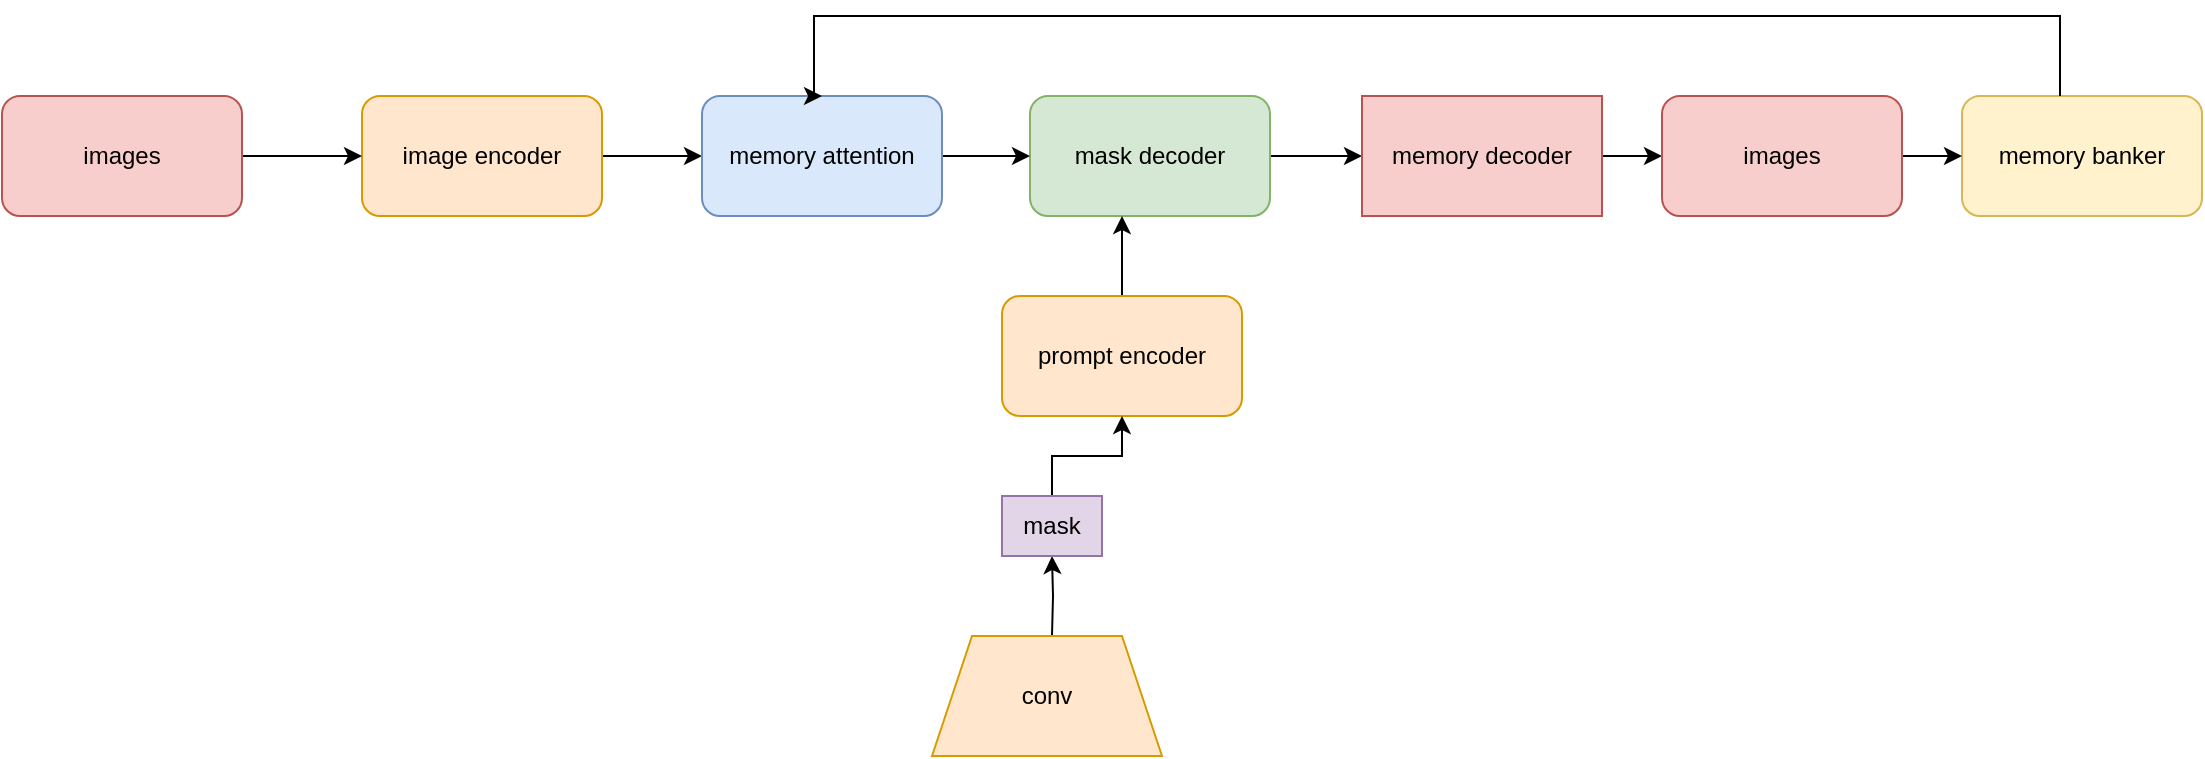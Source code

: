 <mxfile version="24.8.2">
  <diagram name="第 1 页" id="KlFhxi5ntgHCqnPJAqXC">
    <mxGraphModel dx="1811" dy="659" grid="1" gridSize="10" guides="1" tooltips="1" connect="1" arrows="1" fold="1" page="1" pageScale="1" pageWidth="827" pageHeight="1169" math="0" shadow="0">
      <root>
        <mxCell id="0" />
        <mxCell id="1" parent="0" />
        <mxCell id="8p1GZxGMN91F1QrvazAS-14" style="edgeStyle=orthogonalEdgeStyle;rounded=0;orthogonalLoop=1;jettySize=auto;html=1;entryX=0;entryY=0.5;entryDx=0;entryDy=0;" edge="1" parent="1" source="8p1GZxGMN91F1QrvazAS-1" target="8p1GZxGMN91F1QrvazAS-5">
          <mxGeometry relative="1" as="geometry" />
        </mxCell>
        <mxCell id="8p1GZxGMN91F1QrvazAS-1" value="image encoder" style="rounded=1;whiteSpace=wrap;html=1;fillColor=#ffe6cc;strokeColor=#d79b00;" vertex="1" parent="1">
          <mxGeometry x="20" y="210" width="120" height="60" as="geometry" />
        </mxCell>
        <mxCell id="8p1GZxGMN91F1QrvazAS-17" value="" style="edgeStyle=orthogonalEdgeStyle;rounded=0;orthogonalLoop=1;jettySize=auto;html=1;" edge="1" parent="1" target="8p1GZxGMN91F1QrvazAS-13">
          <mxGeometry relative="1" as="geometry">
            <mxPoint x="365" y="480" as="sourcePoint" />
          </mxGeometry>
        </mxCell>
        <mxCell id="8p1GZxGMN91F1QrvazAS-2" value="conv" style="shape=trapezoid;perimeter=trapezoidPerimeter;whiteSpace=wrap;html=1;fixedSize=1;fillColor=#ffe6cc;strokeColor=#d79b00;" vertex="1" parent="1">
          <mxGeometry x="305" y="480" width="115" height="60" as="geometry" />
        </mxCell>
        <mxCell id="8p1GZxGMN91F1QrvazAS-19" value="" style="edgeStyle=orthogonalEdgeStyle;rounded=0;orthogonalLoop=1;jettySize=auto;html=1;" edge="1" parent="1" source="8p1GZxGMN91F1QrvazAS-3" target="8p1GZxGMN91F1QrvazAS-6">
          <mxGeometry relative="1" as="geometry" />
        </mxCell>
        <mxCell id="8p1GZxGMN91F1QrvazAS-3" value="mask decoder" style="rounded=1;whiteSpace=wrap;html=1;fillColor=#d5e8d4;strokeColor=#82b366;" vertex="1" parent="1">
          <mxGeometry x="354" y="210" width="120" height="60" as="geometry" />
        </mxCell>
        <mxCell id="8p1GZxGMN91F1QrvazAS-15" value="" style="edgeStyle=orthogonalEdgeStyle;rounded=0;orthogonalLoop=1;jettySize=auto;html=1;" edge="1" parent="1" source="8p1GZxGMN91F1QrvazAS-4">
          <mxGeometry relative="1" as="geometry">
            <mxPoint x="400" y="270" as="targetPoint" />
          </mxGeometry>
        </mxCell>
        <mxCell id="8p1GZxGMN91F1QrvazAS-4" value="prompt encoder" style="rounded=1;whiteSpace=wrap;html=1;fillColor=#ffe6cc;strokeColor=#d79b00;" vertex="1" parent="1">
          <mxGeometry x="340" y="310" width="120" height="60" as="geometry" />
        </mxCell>
        <mxCell id="8p1GZxGMN91F1QrvazAS-18" value="" style="edgeStyle=orthogonalEdgeStyle;rounded=0;orthogonalLoop=1;jettySize=auto;html=1;" edge="1" parent="1" source="8p1GZxGMN91F1QrvazAS-5" target="8p1GZxGMN91F1QrvazAS-3">
          <mxGeometry relative="1" as="geometry" />
        </mxCell>
        <mxCell id="8p1GZxGMN91F1QrvazAS-5" value="memory attention" style="rounded=1;whiteSpace=wrap;html=1;fillColor=#dae8fc;strokeColor=#6c8ebf;" vertex="1" parent="1">
          <mxGeometry x="190" y="210" width="120" height="60" as="geometry" />
        </mxCell>
        <mxCell id="8p1GZxGMN91F1QrvazAS-23" value="" style="edgeStyle=orthogonalEdgeStyle;rounded=0;orthogonalLoop=1;jettySize=auto;html=1;" edge="1" parent="1" source="8p1GZxGMN91F1QrvazAS-6" target="8p1GZxGMN91F1QrvazAS-22">
          <mxGeometry relative="1" as="geometry" />
        </mxCell>
        <mxCell id="8p1GZxGMN91F1QrvazAS-6" value="memory decoder" style="rounded=0;whiteSpace=wrap;html=1;fillColor=#f8cecc;strokeColor=#b85450;" vertex="1" parent="1">
          <mxGeometry x="520" y="210" width="120" height="60" as="geometry" />
        </mxCell>
        <mxCell id="8p1GZxGMN91F1QrvazAS-7" value="memory banker" style="rounded=1;whiteSpace=wrap;html=1;fillColor=#fff2cc;strokeColor=#d6b656;" vertex="1" parent="1">
          <mxGeometry x="820" y="210" width="120" height="60" as="geometry" />
        </mxCell>
        <mxCell id="8p1GZxGMN91F1QrvazAS-10" style="edgeStyle=orthogonalEdgeStyle;rounded=0;orthogonalLoop=1;jettySize=auto;html=1;entryX=0;entryY=0.5;entryDx=0;entryDy=0;" edge="1" parent="1" source="8p1GZxGMN91F1QrvazAS-9" target="8p1GZxGMN91F1QrvazAS-1">
          <mxGeometry relative="1" as="geometry" />
        </mxCell>
        <mxCell id="8p1GZxGMN91F1QrvazAS-9" value="images" style="rounded=1;whiteSpace=wrap;html=1;fillColor=#f8cecc;strokeColor=#b85450;" vertex="1" parent="1">
          <mxGeometry x="-160" y="210" width="120" height="60" as="geometry" />
        </mxCell>
        <mxCell id="8p1GZxGMN91F1QrvazAS-16" value="" style="edgeStyle=orthogonalEdgeStyle;rounded=0;orthogonalLoop=1;jettySize=auto;html=1;" edge="1" parent="1" source="8p1GZxGMN91F1QrvazAS-13" target="8p1GZxGMN91F1QrvazAS-4">
          <mxGeometry relative="1" as="geometry" />
        </mxCell>
        <mxCell id="8p1GZxGMN91F1QrvazAS-13" value="mask" style="rounded=0;whiteSpace=wrap;html=1;fillColor=#e1d5e7;strokeColor=#9673a6;" vertex="1" parent="1">
          <mxGeometry x="340" y="410" width="50" height="30" as="geometry" />
        </mxCell>
        <mxCell id="8p1GZxGMN91F1QrvazAS-24" value="" style="edgeStyle=orthogonalEdgeStyle;rounded=0;orthogonalLoop=1;jettySize=auto;html=1;" edge="1" parent="1" source="8p1GZxGMN91F1QrvazAS-22" target="8p1GZxGMN91F1QrvazAS-7">
          <mxGeometry relative="1" as="geometry" />
        </mxCell>
        <mxCell id="8p1GZxGMN91F1QrvazAS-22" value="images" style="rounded=1;whiteSpace=wrap;html=1;fillColor=#f8cecc;strokeColor=#b85450;" vertex="1" parent="1">
          <mxGeometry x="670" y="210" width="120" height="60" as="geometry" />
        </mxCell>
        <mxCell id="8p1GZxGMN91F1QrvazAS-26" style="edgeStyle=orthogonalEdgeStyle;rounded=0;orthogonalLoop=1;jettySize=auto;html=1;entryX=0.5;entryY=0;entryDx=0;entryDy=0;" edge="1" parent="1" target="8p1GZxGMN91F1QrvazAS-5">
          <mxGeometry relative="1" as="geometry">
            <mxPoint x="869" y="210" as="sourcePoint" />
            <mxPoint x="246.0" y="138.98" as="targetPoint" />
            <Array as="points">
              <mxPoint x="869" y="170" />
              <mxPoint x="246" y="170" />
              <mxPoint x="246" y="210" />
            </Array>
          </mxGeometry>
        </mxCell>
      </root>
    </mxGraphModel>
  </diagram>
</mxfile>
